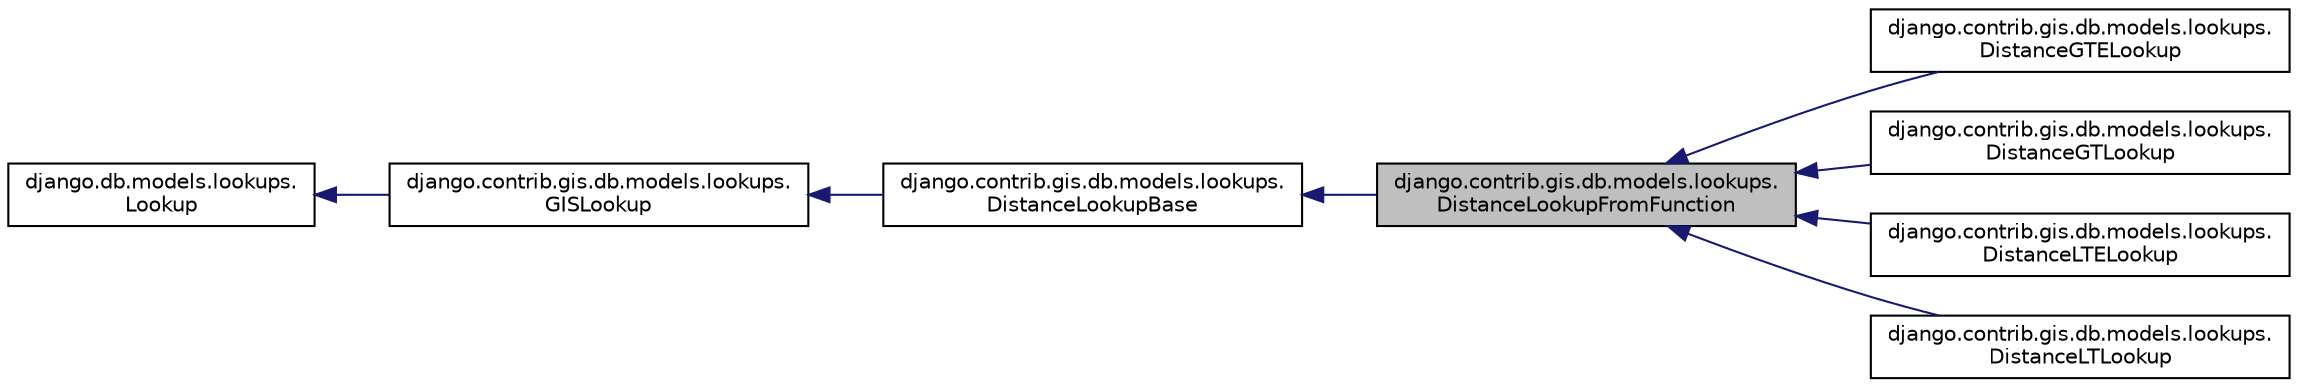 digraph "django.contrib.gis.db.models.lookups.DistanceLookupFromFunction"
{
 // LATEX_PDF_SIZE
  edge [fontname="Helvetica",fontsize="10",labelfontname="Helvetica",labelfontsize="10"];
  node [fontname="Helvetica",fontsize="10",shape=record];
  rankdir="LR";
  Node1 [label="django.contrib.gis.db.models.lookups.\lDistanceLookupFromFunction",height=0.2,width=0.4,color="black", fillcolor="grey75", style="filled", fontcolor="black",tooltip=" "];
  Node2 -> Node1 [dir="back",color="midnightblue",fontsize="10",style="solid",fontname="Helvetica"];
  Node2 [label="django.contrib.gis.db.models.lookups.\lDistanceLookupBase",height=0.2,width=0.4,color="black", fillcolor="white", style="filled",URL="$d9/d80/classdjango_1_1contrib_1_1gis_1_1db_1_1models_1_1lookups_1_1_distance_lookup_base.html",tooltip=" "];
  Node3 -> Node2 [dir="back",color="midnightblue",fontsize="10",style="solid",fontname="Helvetica"];
  Node3 [label="django.contrib.gis.db.models.lookups.\lGISLookup",height=0.2,width=0.4,color="black", fillcolor="white", style="filled",URL="$dd/ddb/classdjango_1_1contrib_1_1gis_1_1db_1_1models_1_1lookups_1_1_g_i_s_lookup.html",tooltip=" "];
  Node4 -> Node3 [dir="back",color="midnightblue",fontsize="10",style="solid",fontname="Helvetica"];
  Node4 [label="django.db.models.lookups.\lLookup",height=0.2,width=0.4,color="black", fillcolor="white", style="filled",URL="$dd/de0/classdjango_1_1db_1_1models_1_1lookups_1_1_lookup.html",tooltip=" "];
  Node1 -> Node5 [dir="back",color="midnightblue",fontsize="10",style="solid",fontname="Helvetica"];
  Node5 [label="django.contrib.gis.db.models.lookups.\lDistanceGTELookup",height=0.2,width=0.4,color="black", fillcolor="white", style="filled",URL="$d2/d75/classdjango_1_1contrib_1_1gis_1_1db_1_1models_1_1lookups_1_1_distance_g_t_e_lookup.html",tooltip=" "];
  Node1 -> Node6 [dir="back",color="midnightblue",fontsize="10",style="solid",fontname="Helvetica"];
  Node6 [label="django.contrib.gis.db.models.lookups.\lDistanceGTLookup",height=0.2,width=0.4,color="black", fillcolor="white", style="filled",URL="$dd/d9e/classdjango_1_1contrib_1_1gis_1_1db_1_1models_1_1lookups_1_1_distance_g_t_lookup.html",tooltip=" "];
  Node1 -> Node7 [dir="back",color="midnightblue",fontsize="10",style="solid",fontname="Helvetica"];
  Node7 [label="django.contrib.gis.db.models.lookups.\lDistanceLTELookup",height=0.2,width=0.4,color="black", fillcolor="white", style="filled",URL="$da/d50/classdjango_1_1contrib_1_1gis_1_1db_1_1models_1_1lookups_1_1_distance_l_t_e_lookup.html",tooltip=" "];
  Node1 -> Node8 [dir="back",color="midnightblue",fontsize="10",style="solid",fontname="Helvetica"];
  Node8 [label="django.contrib.gis.db.models.lookups.\lDistanceLTLookup",height=0.2,width=0.4,color="black", fillcolor="white", style="filled",URL="$de/da8/classdjango_1_1contrib_1_1gis_1_1db_1_1models_1_1lookups_1_1_distance_l_t_lookup.html",tooltip=" "];
}
